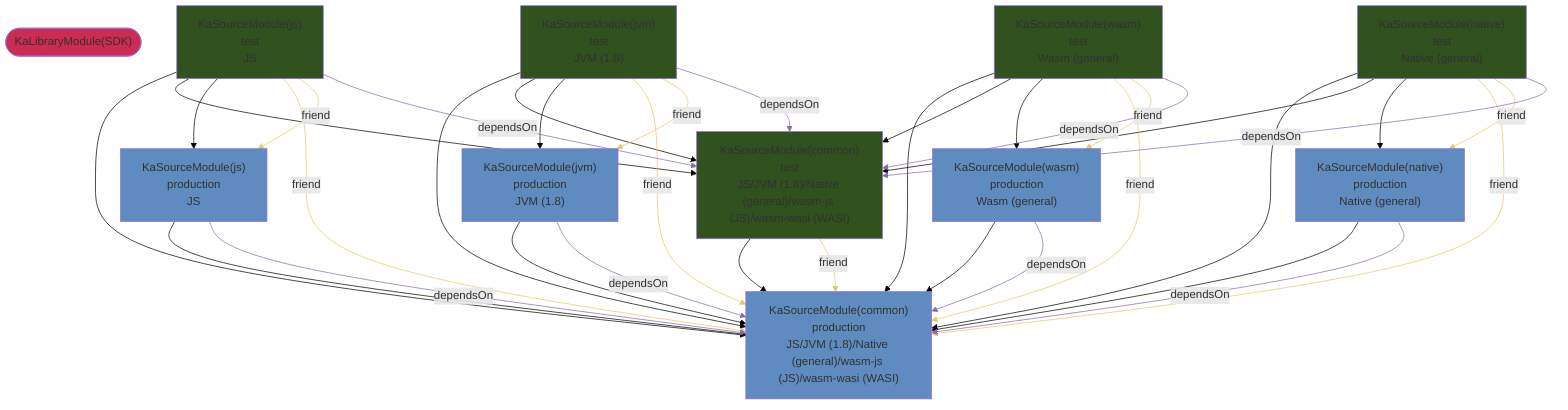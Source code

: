 graph TD
  KaLibraryModule_0(["KaLibraryModule(SDK)"])
  KaSourceModule_1["KaSourceModule(common)<br />production<br />JS/JVM (1.8)/Native (general)/wasm-js (JS)/wasm-wasi (WASI)"]
  KaSourceModule_2["KaSourceModule(common)<br />test<br />JS/JVM (1.8)/Native (general)/wasm-js (JS)/wasm-wasi (WASI)"]
  KaSourceModule_3["KaSourceModule(js)<br />production<br />JS"]
  KaSourceModule_4["KaSourceModule(js)<br />test<br />JS"]
  KaSourceModule_5["KaSourceModule(jvm)<br />production<br />JVM (1.8)"]
  KaSourceModule_6["KaSourceModule(jvm)<br />test<br />JVM (1.8)"]
  KaSourceModule_7["KaSourceModule(native)<br />production<br />Native (general)"]
  KaSourceModule_8["KaSourceModule(native)<br />test<br />Native (general)"]
  KaSourceModule_9["KaSourceModule(wasm)<br />production<br />Wasm (general)"]
  KaSourceModule_10["KaSourceModule(wasm)<br />test<br />Wasm (general)"]
  style KaLibraryModule_0 fill:#CC2B52
  style KaSourceModule_1 fill:#608BC1
  style KaSourceModule_2 fill:#31511E
  style KaSourceModule_3 fill:#608BC1
  style KaSourceModule_4 fill:#31511E
  style KaSourceModule_5 fill:#608BC1
  style KaSourceModule_6 fill:#31511E
  style KaSourceModule_7 fill:#608BC1
  style KaSourceModule_8 fill:#31511E
  style KaSourceModule_9 fill:#608BC1
  style KaSourceModule_10 fill:#31511E
  KaSourceModule_10 --> KaSourceModule_1
  KaSourceModule_10 --> KaSourceModule_2
  KaSourceModule_10 --> KaSourceModule_9
  KaSourceModule_2 --> KaSourceModule_1
  KaSourceModule_3 --> KaSourceModule_1
  KaSourceModule_4 --> KaSourceModule_1
  KaSourceModule_4 --> KaSourceModule_2
  KaSourceModule_4 --> KaSourceModule_3
  KaSourceModule_5 --> KaSourceModule_1
  KaSourceModule_6 --> KaSourceModule_1
  KaSourceModule_6 --> KaSourceModule_2
  KaSourceModule_6 --> KaSourceModule_5
  KaSourceModule_7 --> KaSourceModule_1
  KaSourceModule_8 --> KaSourceModule_1
  KaSourceModule_8 --> KaSourceModule_2
  KaSourceModule_8 --> KaSourceModule_7
  KaSourceModule_9 --> KaSourceModule_1
  KaSourceModule_10 --friend--> KaSourceModule_1
  KaSourceModule_10 --friend--> KaSourceModule_9
  KaSourceModule_2 --friend--> KaSourceModule_1
  KaSourceModule_4 --friend--> KaSourceModule_1
  KaSourceModule_4 --friend--> KaSourceModule_3
  KaSourceModule_6 --friend--> KaSourceModule_1
  KaSourceModule_6 --friend--> KaSourceModule_5
  KaSourceModule_8 --friend--> KaSourceModule_1
  KaSourceModule_8 --friend--> KaSourceModule_7
  KaSourceModule_10 --dependsOn--> KaSourceModule_2
  KaSourceModule_3 --dependsOn--> KaSourceModule_1
  KaSourceModule_4 --dependsOn--> KaSourceModule_2
  KaSourceModule_5 --dependsOn--> KaSourceModule_1
  KaSourceModule_6 --dependsOn--> KaSourceModule_2
  KaSourceModule_7 --dependsOn--> KaSourceModule_1
  KaSourceModule_8 --dependsOn--> KaSourceModule_2
  KaSourceModule_9 --dependsOn--> KaSourceModule_1
  linkStyle 0 stroke:black
  linkStyle 1 stroke:black
  linkStyle 2 stroke:black
  linkStyle 3 stroke:black
  linkStyle 4 stroke:black
  linkStyle 5 stroke:black
  linkStyle 6 stroke:black
  linkStyle 7 stroke:black
  linkStyle 8 stroke:black
  linkStyle 9 stroke:black
  linkStyle 10 stroke:black
  linkStyle 11 stroke:black
  linkStyle 12 stroke:black
  linkStyle 13 stroke:black
  linkStyle 14 stroke:black
  linkStyle 15 stroke:black
  linkStyle 16 stroke:black
  linkStyle 17 stroke:#E6C767
  linkStyle 18 stroke:#E6C767
  linkStyle 19 stroke:#E6C767
  linkStyle 20 stroke:#E6C767
  linkStyle 21 stroke:#E6C767
  linkStyle 22 stroke:#E6C767
  linkStyle 23 stroke:#E6C767
  linkStyle 24 stroke:#E6C767
  linkStyle 25 stroke:#E6C767
  linkStyle 26 stroke:#8967B3
  linkStyle 27 stroke:#8967B3
  linkStyle 28 stroke:#8967B3
  linkStyle 29 stroke:#8967B3
  linkStyle 30 stroke:#8967B3
  linkStyle 31 stroke:#8967B3
  linkStyle 32 stroke:#8967B3
  linkStyle 33 stroke:#8967B3